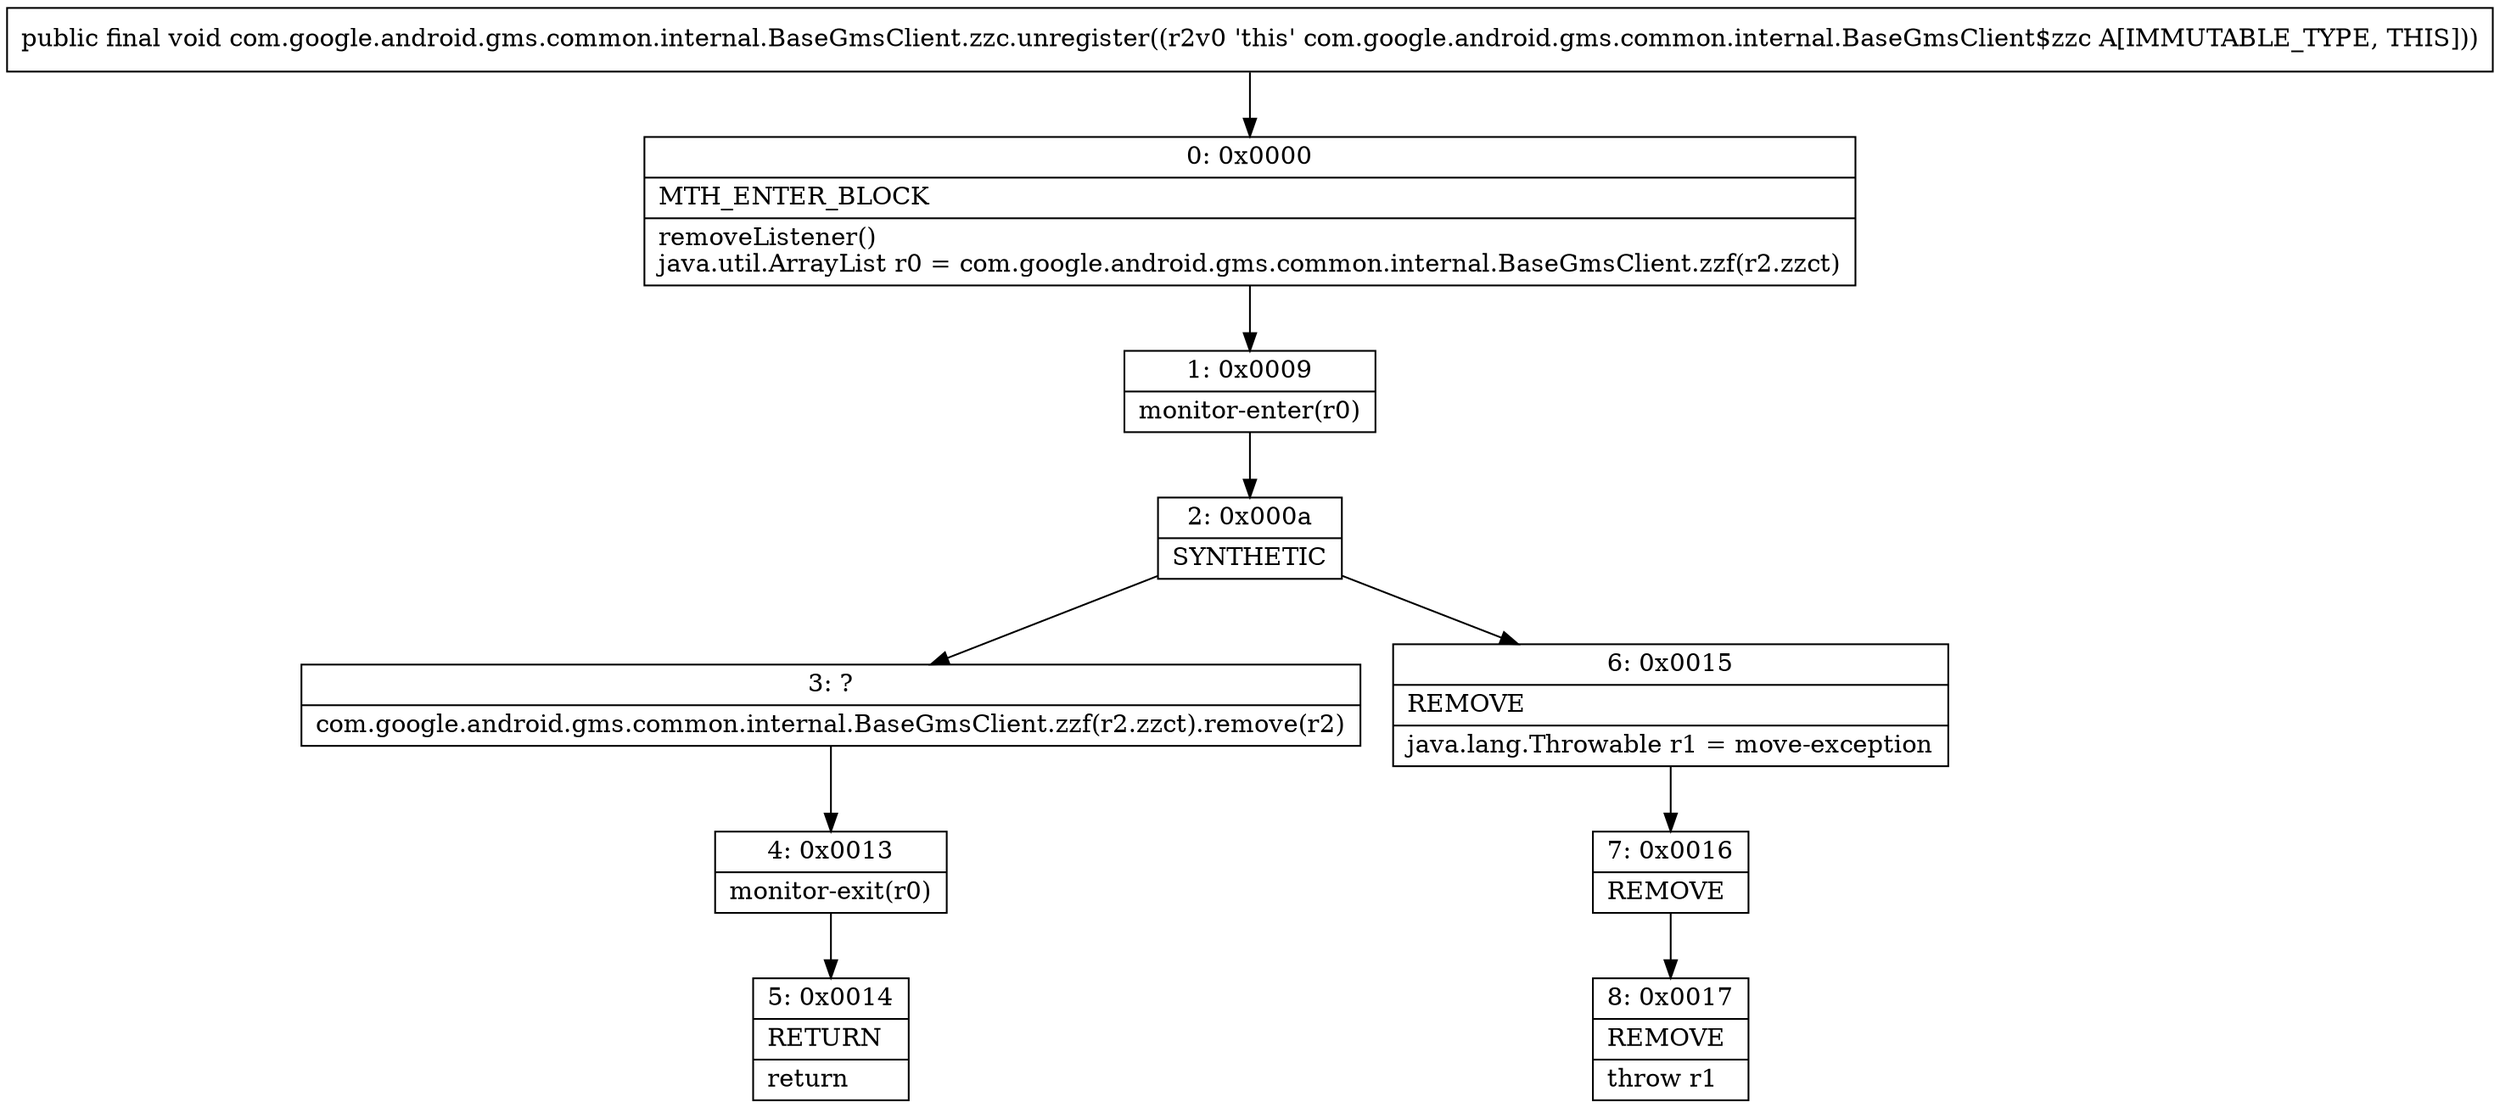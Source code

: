 digraph "CFG forcom.google.android.gms.common.internal.BaseGmsClient.zzc.unregister()V" {
Node_0 [shape=record,label="{0\:\ 0x0000|MTH_ENTER_BLOCK\l|removeListener()\ljava.util.ArrayList r0 = com.google.android.gms.common.internal.BaseGmsClient.zzf(r2.zzct)\l}"];
Node_1 [shape=record,label="{1\:\ 0x0009|monitor\-enter(r0)\l}"];
Node_2 [shape=record,label="{2\:\ 0x000a|SYNTHETIC\l}"];
Node_3 [shape=record,label="{3\:\ ?|com.google.android.gms.common.internal.BaseGmsClient.zzf(r2.zzct).remove(r2)\l}"];
Node_4 [shape=record,label="{4\:\ 0x0013|monitor\-exit(r0)\l}"];
Node_5 [shape=record,label="{5\:\ 0x0014|RETURN\l|return\l}"];
Node_6 [shape=record,label="{6\:\ 0x0015|REMOVE\l|java.lang.Throwable r1 = move\-exception\l}"];
Node_7 [shape=record,label="{7\:\ 0x0016|REMOVE\l}"];
Node_8 [shape=record,label="{8\:\ 0x0017|REMOVE\l|throw r1\l}"];
MethodNode[shape=record,label="{public final void com.google.android.gms.common.internal.BaseGmsClient.zzc.unregister((r2v0 'this' com.google.android.gms.common.internal.BaseGmsClient$zzc A[IMMUTABLE_TYPE, THIS])) }"];
MethodNode -> Node_0;
Node_0 -> Node_1;
Node_1 -> Node_2;
Node_2 -> Node_3;
Node_2 -> Node_6;
Node_3 -> Node_4;
Node_4 -> Node_5;
Node_6 -> Node_7;
Node_7 -> Node_8;
}

